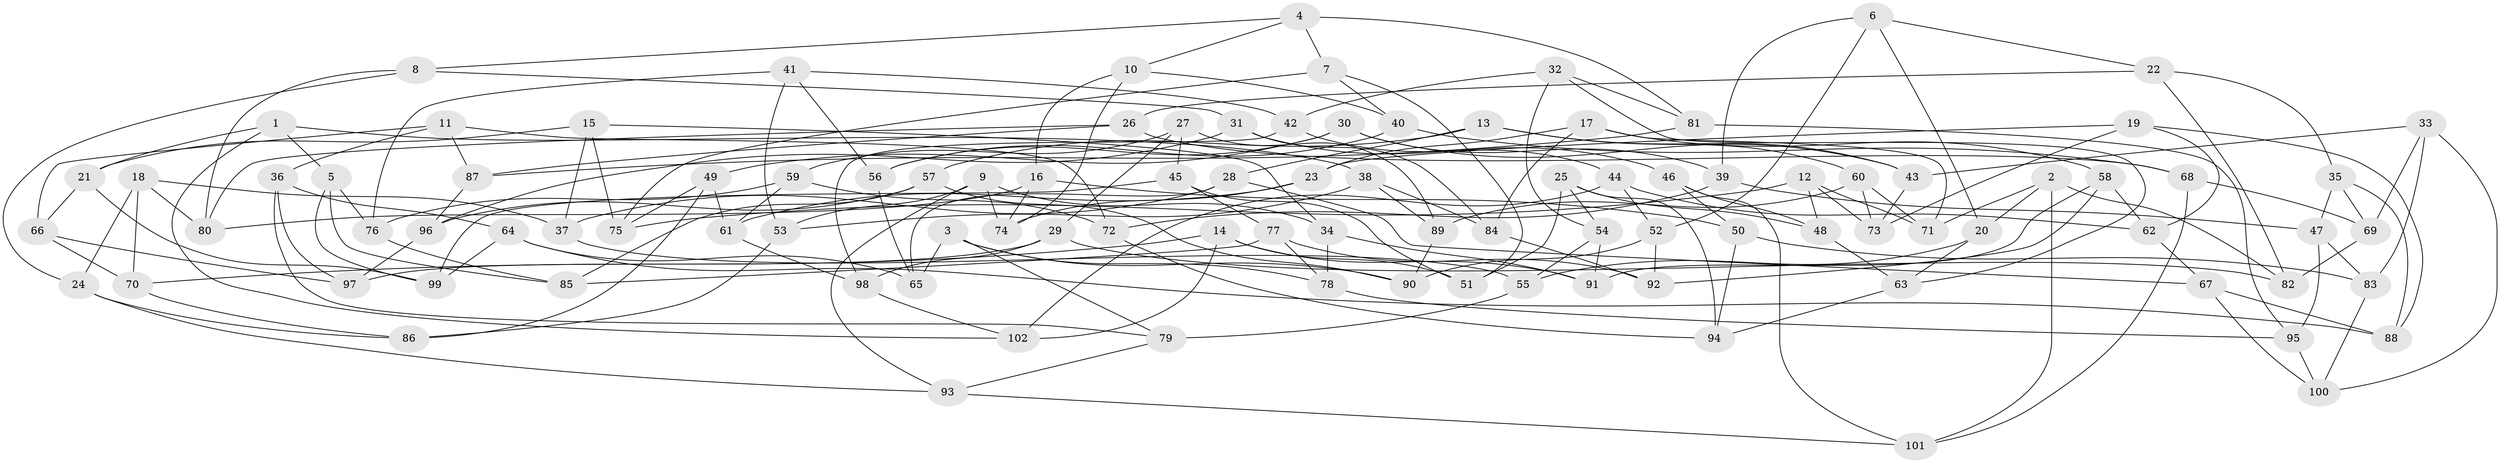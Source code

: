 // coarse degree distribution, {6: 0.5806451612903226, 3: 0.03225806451612903, 4: 0.3225806451612903, 5: 0.06451612903225806}
// Generated by graph-tools (version 1.1) at 2025/42/03/06/25 10:42:25]
// undirected, 102 vertices, 204 edges
graph export_dot {
graph [start="1"]
  node [color=gray90,style=filled];
  1;
  2;
  3;
  4;
  5;
  6;
  7;
  8;
  9;
  10;
  11;
  12;
  13;
  14;
  15;
  16;
  17;
  18;
  19;
  20;
  21;
  22;
  23;
  24;
  25;
  26;
  27;
  28;
  29;
  30;
  31;
  32;
  33;
  34;
  35;
  36;
  37;
  38;
  39;
  40;
  41;
  42;
  43;
  44;
  45;
  46;
  47;
  48;
  49;
  50;
  51;
  52;
  53;
  54;
  55;
  56;
  57;
  58;
  59;
  60;
  61;
  62;
  63;
  64;
  65;
  66;
  67;
  68;
  69;
  70;
  71;
  72;
  73;
  74;
  75;
  76;
  77;
  78;
  79;
  80;
  81;
  82;
  83;
  84;
  85;
  86;
  87;
  88;
  89;
  90;
  91;
  92;
  93;
  94;
  95;
  96;
  97;
  98;
  99;
  100;
  101;
  102;
  1 -- 5;
  1 -- 102;
  1 -- 38;
  1 -- 21;
  2 -- 71;
  2 -- 101;
  2 -- 20;
  2 -- 82;
  3 -- 78;
  3 -- 90;
  3 -- 79;
  3 -- 65;
  4 -- 7;
  4 -- 10;
  4 -- 8;
  4 -- 81;
  5 -- 99;
  5 -- 76;
  5 -- 85;
  6 -- 22;
  6 -- 20;
  6 -- 39;
  6 -- 52;
  7 -- 40;
  7 -- 51;
  7 -- 75;
  8 -- 80;
  8 -- 24;
  8 -- 31;
  9 -- 93;
  9 -- 34;
  9 -- 53;
  9 -- 74;
  10 -- 16;
  10 -- 40;
  10 -- 74;
  11 -- 36;
  11 -- 66;
  11 -- 72;
  11 -- 87;
  12 -- 48;
  12 -- 71;
  12 -- 73;
  12 -- 75;
  13 -- 28;
  13 -- 43;
  13 -- 57;
  13 -- 60;
  14 -- 51;
  14 -- 70;
  14 -- 91;
  14 -- 102;
  15 -- 37;
  15 -- 34;
  15 -- 75;
  15 -- 21;
  16 -- 74;
  16 -- 80;
  16 -- 50;
  17 -- 84;
  17 -- 58;
  17 -- 23;
  17 -- 71;
  18 -- 37;
  18 -- 70;
  18 -- 80;
  18 -- 24;
  19 -- 73;
  19 -- 88;
  19 -- 62;
  19 -- 23;
  20 -- 55;
  20 -- 63;
  21 -- 66;
  21 -- 99;
  22 -- 82;
  22 -- 35;
  22 -- 26;
  23 -- 61;
  23 -- 74;
  24 -- 93;
  24 -- 86;
  25 -- 51;
  25 -- 94;
  25 -- 54;
  25 -- 48;
  26 -- 68;
  26 -- 80;
  26 -- 87;
  27 -- 45;
  27 -- 29;
  27 -- 89;
  27 -- 59;
  28 -- 37;
  28 -- 65;
  28 -- 67;
  29 -- 98;
  29 -- 82;
  29 -- 97;
  30 -- 49;
  30 -- 56;
  30 -- 43;
  30 -- 39;
  31 -- 46;
  31 -- 96;
  31 -- 84;
  32 -- 54;
  32 -- 63;
  32 -- 42;
  32 -- 81;
  33 -- 100;
  33 -- 43;
  33 -- 83;
  33 -- 69;
  34 -- 78;
  34 -- 91;
  35 -- 88;
  35 -- 47;
  35 -- 69;
  36 -- 79;
  36 -- 97;
  36 -- 64;
  37 -- 55;
  38 -- 53;
  38 -- 84;
  38 -- 89;
  39 -- 47;
  39 -- 72;
  40 -- 68;
  40 -- 56;
  41 -- 56;
  41 -- 76;
  41 -- 53;
  41 -- 42;
  42 -- 44;
  42 -- 98;
  43 -- 73;
  44 -- 52;
  44 -- 102;
  44 -- 62;
  45 -- 77;
  45 -- 99;
  45 -- 51;
  46 -- 101;
  46 -- 50;
  46 -- 48;
  47 -- 83;
  47 -- 95;
  48 -- 63;
  49 -- 86;
  49 -- 75;
  49 -- 61;
  50 -- 83;
  50 -- 94;
  52 -- 90;
  52 -- 92;
  53 -- 86;
  54 -- 55;
  54 -- 91;
  55 -- 79;
  56 -- 65;
  57 -- 96;
  57 -- 85;
  57 -- 90;
  58 -- 92;
  58 -- 91;
  58 -- 62;
  59 -- 72;
  59 -- 76;
  59 -- 61;
  60 -- 71;
  60 -- 73;
  60 -- 89;
  61 -- 98;
  62 -- 67;
  63 -- 94;
  64 -- 88;
  64 -- 99;
  64 -- 65;
  66 -- 97;
  66 -- 70;
  67 -- 100;
  67 -- 88;
  68 -- 101;
  68 -- 69;
  69 -- 82;
  70 -- 86;
  72 -- 94;
  76 -- 85;
  77 -- 78;
  77 -- 92;
  77 -- 85;
  78 -- 95;
  79 -- 93;
  81 -- 87;
  81 -- 95;
  83 -- 100;
  84 -- 92;
  87 -- 96;
  89 -- 90;
  93 -- 101;
  95 -- 100;
  96 -- 97;
  98 -- 102;
}
